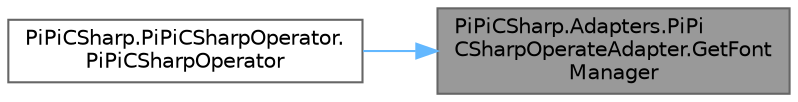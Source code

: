 digraph "PiPiCSharp.Adapters.PiPiCSharpOperateAdapter.GetFontManager"
{
 // LATEX_PDF_SIZE
  bgcolor="transparent";
  edge [fontname=Helvetica,fontsize=10,labelfontname=Helvetica,labelfontsize=10];
  node [fontname=Helvetica,fontsize=10,shape=box,height=0.2,width=0.4];
  rankdir="RL";
  Node1 [id="Node000001",label="PiPiCSharp.Adapters.PiPi\lCSharpOperateAdapter.GetFont\lManager",height=0.2,width=0.4,color="gray40", fillcolor="grey60", style="filled", fontcolor="black",tooltip="Get PiPiCSharpFontManageAdapter."];
  Node1 -> Node2 [id="edge1_Node000001_Node000002",dir="back",color="steelblue1",style="solid",tooltip=" "];
  Node2 [id="Node000002",label="PiPiCSharp.PiPiCSharpOperator.\lPiPiCSharpOperator",height=0.2,width=0.4,color="grey40", fillcolor="white", style="filled",URL="$class_pi_pi_c_sharp_1_1_pi_pi_c_sharp_operator.html#ad19554ebf225d168e22ee9ac0b9ba238",tooltip="Initializes a new instance of the PiPiCSharpOperator class."];
}

